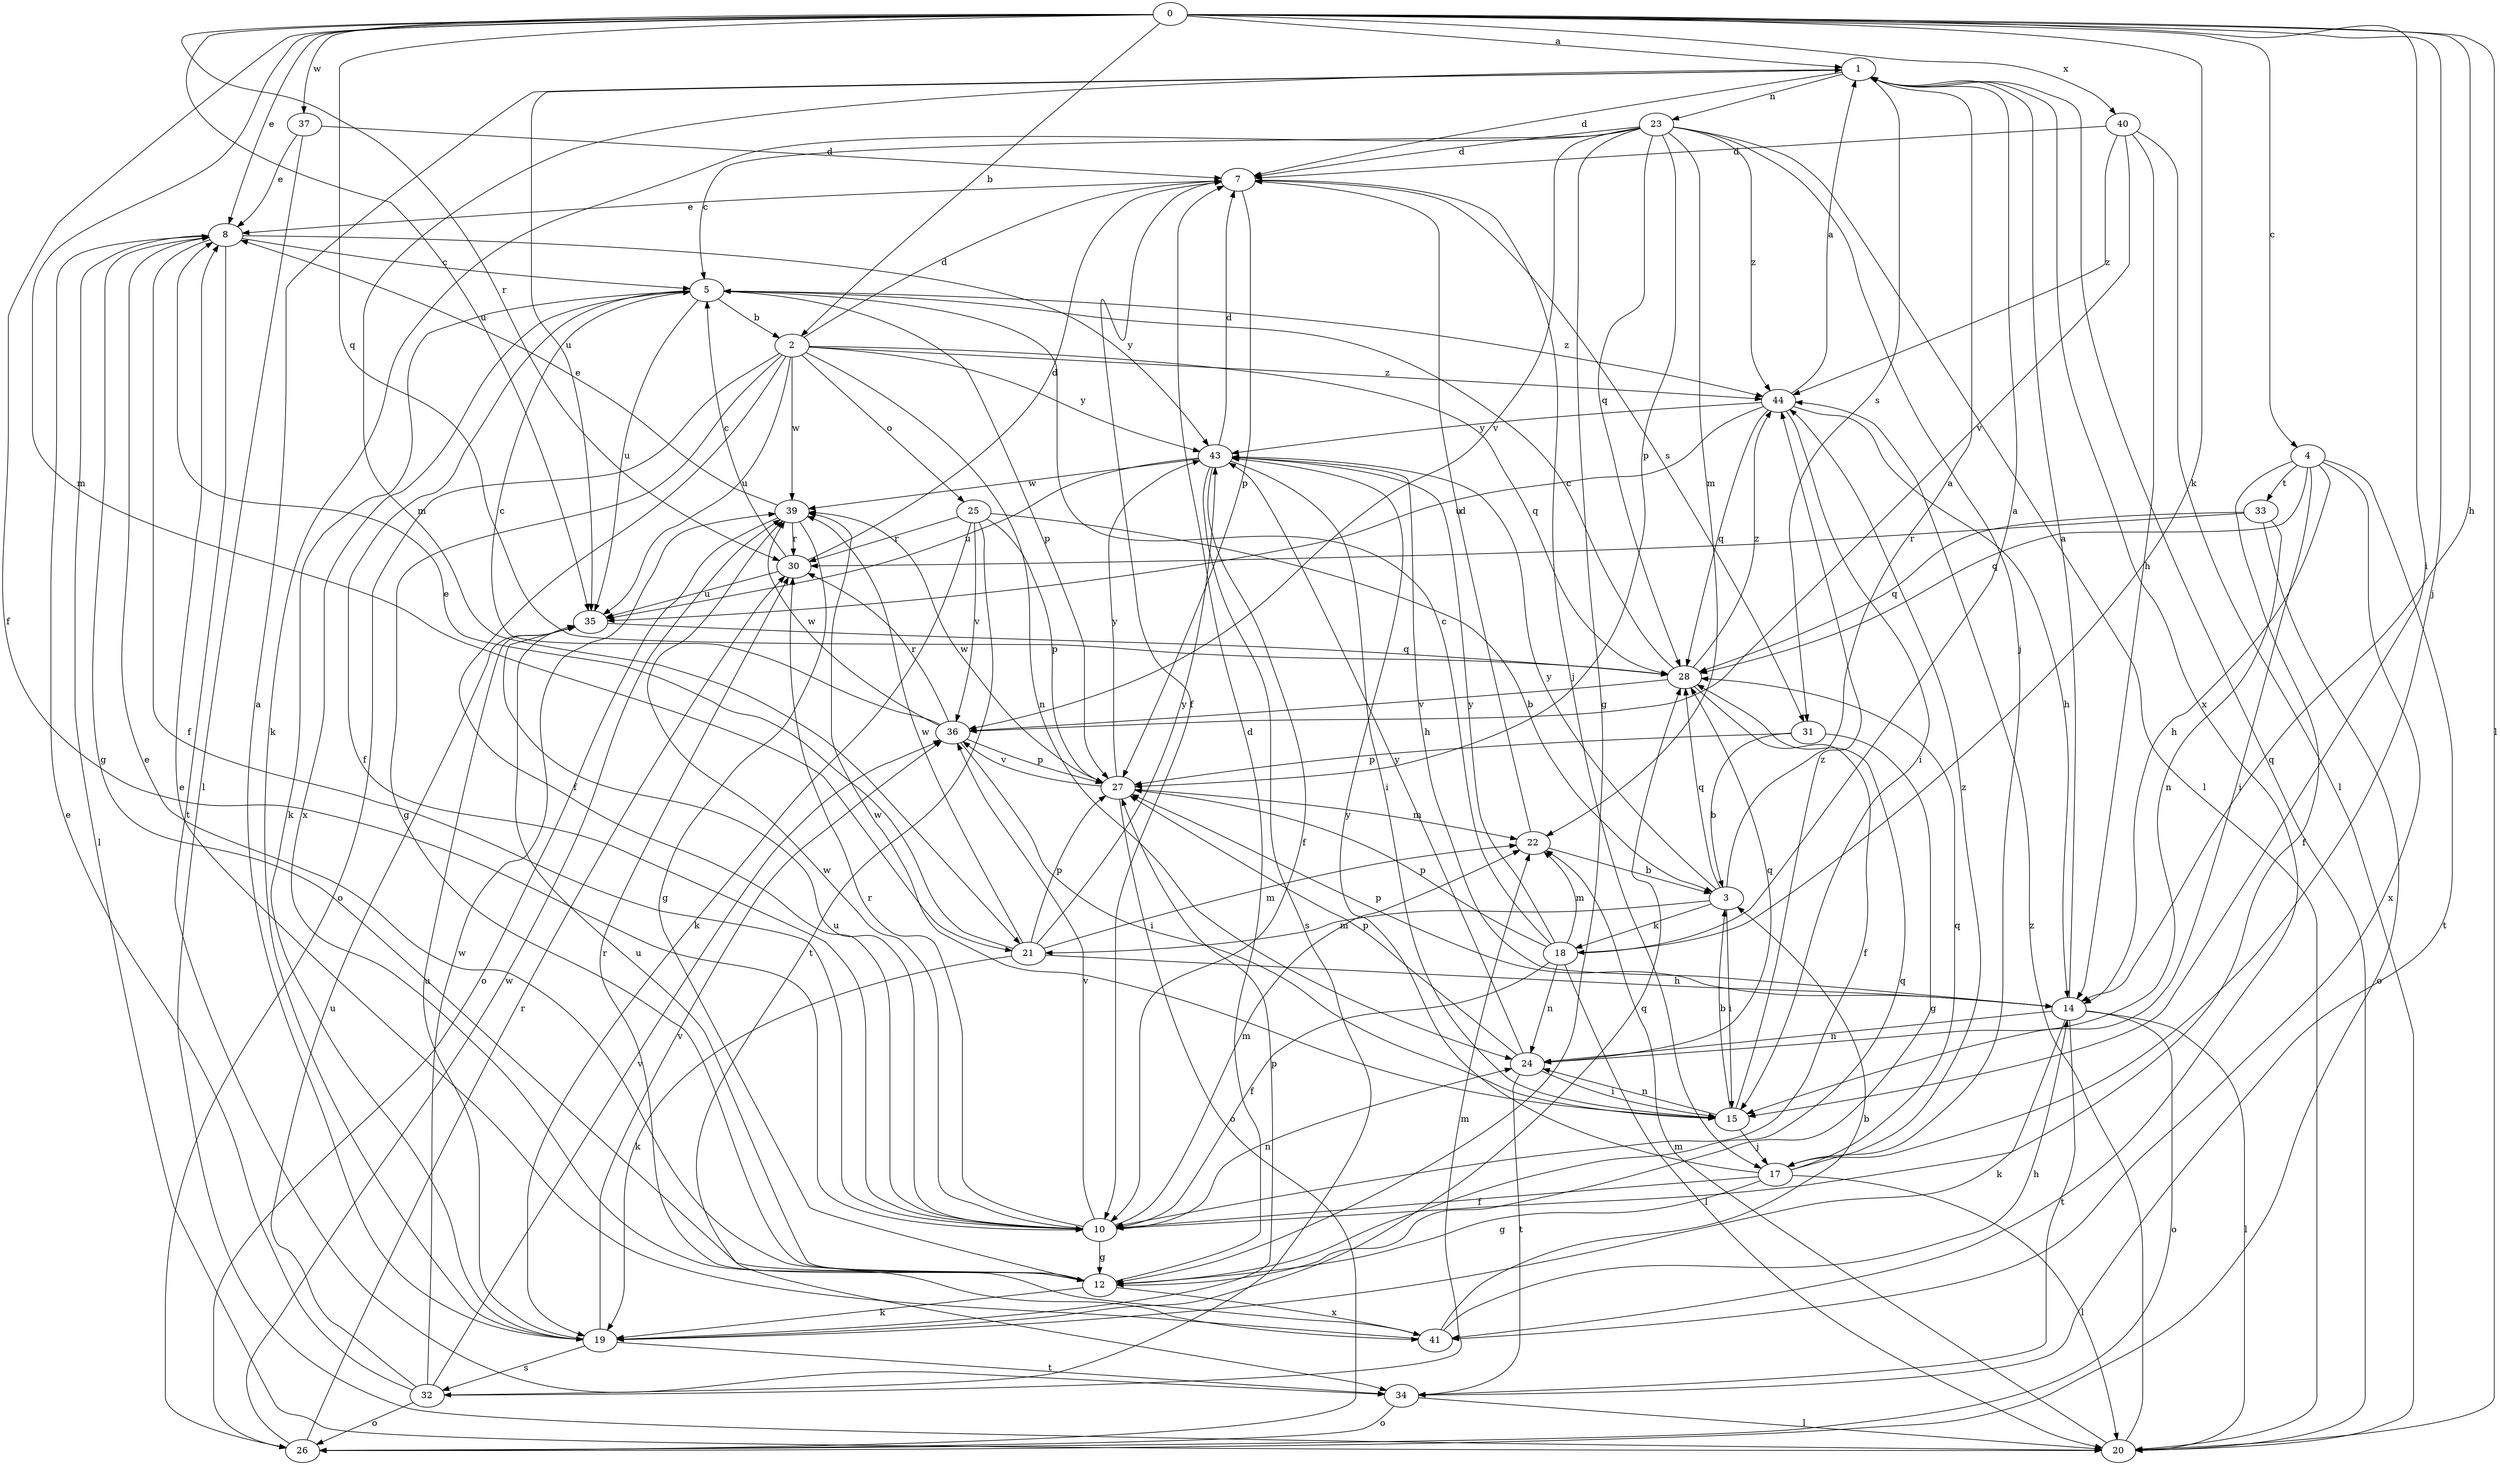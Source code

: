 strict digraph  {
0;
1;
2;
3;
4;
5;
7;
8;
10;
12;
14;
15;
17;
18;
19;
20;
21;
22;
23;
24;
25;
26;
27;
28;
30;
31;
32;
33;
34;
35;
36;
37;
39;
40;
41;
43;
44;
0 -> 1  [label=a];
0 -> 2  [label=b];
0 -> 4  [label=c];
0 -> 8  [label=e];
0 -> 10  [label=f];
0 -> 14  [label=h];
0 -> 15  [label=i];
0 -> 17  [label=j];
0 -> 18  [label=k];
0 -> 20  [label=l];
0 -> 21  [label=m];
0 -> 28  [label=q];
0 -> 30  [label=r];
0 -> 35  [label=u];
0 -> 37  [label=w];
0 -> 40  [label=x];
1 -> 7  [label=d];
1 -> 20  [label=q];
1 -> 21  [label=m];
1 -> 23  [label=n];
1 -> 31  [label=s];
1 -> 35  [label=u];
1 -> 41  [label=x];
2 -> 7  [label=d];
2 -> 10  [label=f];
2 -> 12  [label=g];
2 -> 24  [label=n];
2 -> 25  [label=o];
2 -> 26  [label=o];
2 -> 35  [label=u];
2 -> 39  [label=w];
2 -> 43  [label=y];
2 -> 44  [label=z];
2 -> 28  [label=q];
3 -> 1  [label=a];
3 -> 15  [label=i];
3 -> 18  [label=k];
3 -> 21  [label=m];
3 -> 28  [label=q];
3 -> 43  [label=y];
4 -> 10  [label=f];
4 -> 14  [label=h];
4 -> 15  [label=i];
4 -> 28  [label=q];
4 -> 33  [label=t];
4 -> 34  [label=t];
4 -> 41  [label=x];
5 -> 2  [label=b];
5 -> 10  [label=f];
5 -> 19  [label=k];
5 -> 27  [label=p];
5 -> 35  [label=u];
5 -> 41  [label=x];
5 -> 44  [label=z];
7 -> 8  [label=e];
7 -> 10  [label=f];
7 -> 17  [label=j];
7 -> 27  [label=p];
7 -> 31  [label=s];
8 -> 5  [label=c];
8 -> 10  [label=f];
8 -> 12  [label=g];
8 -> 20  [label=l];
8 -> 34  [label=t];
8 -> 43  [label=y];
10 -> 12  [label=g];
10 -> 22  [label=m];
10 -> 24  [label=n];
10 -> 30  [label=r];
10 -> 35  [label=u];
10 -> 36  [label=v];
10 -> 39  [label=w];
12 -> 7  [label=d];
12 -> 8  [label=e];
12 -> 19  [label=k];
12 -> 28  [label=q];
12 -> 35  [label=u];
12 -> 41  [label=x];
14 -> 1  [label=a];
14 -> 19  [label=k];
14 -> 20  [label=l];
14 -> 24  [label=n];
14 -> 26  [label=o];
14 -> 27  [label=p];
14 -> 34  [label=t];
15 -> 3  [label=b];
15 -> 17  [label=j];
15 -> 24  [label=n];
15 -> 39  [label=w];
15 -> 44  [label=z];
17 -> 10  [label=f];
17 -> 12  [label=g];
17 -> 20  [label=l];
17 -> 28  [label=q];
17 -> 43  [label=y];
17 -> 44  [label=z];
18 -> 1  [label=a];
18 -> 5  [label=c];
18 -> 10  [label=f];
18 -> 20  [label=l];
18 -> 22  [label=m];
18 -> 24  [label=n];
18 -> 27  [label=p];
18 -> 43  [label=y];
19 -> 1  [label=a];
19 -> 27  [label=p];
19 -> 28  [label=q];
19 -> 32  [label=s];
19 -> 34  [label=t];
19 -> 35  [label=u];
19 -> 36  [label=v];
20 -> 22  [label=m];
20 -> 44  [label=z];
21 -> 8  [label=e];
21 -> 14  [label=h];
21 -> 19  [label=k];
21 -> 22  [label=m];
21 -> 27  [label=p];
21 -> 39  [label=w];
21 -> 43  [label=y];
22 -> 3  [label=b];
22 -> 7  [label=d];
23 -> 5  [label=c];
23 -> 7  [label=d];
23 -> 12  [label=g];
23 -> 17  [label=j];
23 -> 19  [label=k];
23 -> 20  [label=l];
23 -> 22  [label=m];
23 -> 27  [label=p];
23 -> 28  [label=q];
23 -> 36  [label=v];
23 -> 44  [label=z];
24 -> 15  [label=i];
24 -> 27  [label=p];
24 -> 28  [label=q];
24 -> 34  [label=t];
24 -> 43  [label=y];
25 -> 3  [label=b];
25 -> 19  [label=k];
25 -> 27  [label=p];
25 -> 30  [label=r];
25 -> 34  [label=t];
25 -> 36  [label=v];
26 -> 30  [label=r];
26 -> 39  [label=w];
27 -> 22  [label=m];
27 -> 26  [label=o];
27 -> 36  [label=v];
27 -> 39  [label=w];
27 -> 43  [label=y];
28 -> 5  [label=c];
28 -> 10  [label=f];
28 -> 36  [label=v];
28 -> 44  [label=z];
30 -> 5  [label=c];
30 -> 7  [label=d];
30 -> 35  [label=u];
31 -> 3  [label=b];
31 -> 12  [label=g];
31 -> 27  [label=p];
32 -> 8  [label=e];
32 -> 22  [label=m];
32 -> 26  [label=o];
32 -> 35  [label=u];
32 -> 36  [label=v];
32 -> 39  [label=w];
33 -> 24  [label=n];
33 -> 26  [label=o];
33 -> 28  [label=q];
33 -> 30  [label=r];
34 -> 20  [label=l];
34 -> 26  [label=o];
35 -> 28  [label=q];
36 -> 5  [label=c];
36 -> 15  [label=i];
36 -> 27  [label=p];
36 -> 30  [label=r];
36 -> 39  [label=w];
37 -> 7  [label=d];
37 -> 8  [label=e];
37 -> 20  [label=l];
39 -> 8  [label=e];
39 -> 12  [label=g];
39 -> 26  [label=o];
39 -> 30  [label=r];
40 -> 7  [label=d];
40 -> 14  [label=h];
40 -> 20  [label=l];
40 -> 36  [label=v];
40 -> 44  [label=z];
41 -> 3  [label=b];
41 -> 8  [label=e];
41 -> 14  [label=h];
41 -> 30  [label=r];
43 -> 7  [label=d];
43 -> 10  [label=f];
43 -> 14  [label=h];
43 -> 15  [label=i];
43 -> 32  [label=s];
43 -> 35  [label=u];
43 -> 39  [label=w];
44 -> 1  [label=a];
44 -> 14  [label=h];
44 -> 15  [label=i];
44 -> 28  [label=q];
44 -> 35  [label=u];
44 -> 43  [label=y];
}
